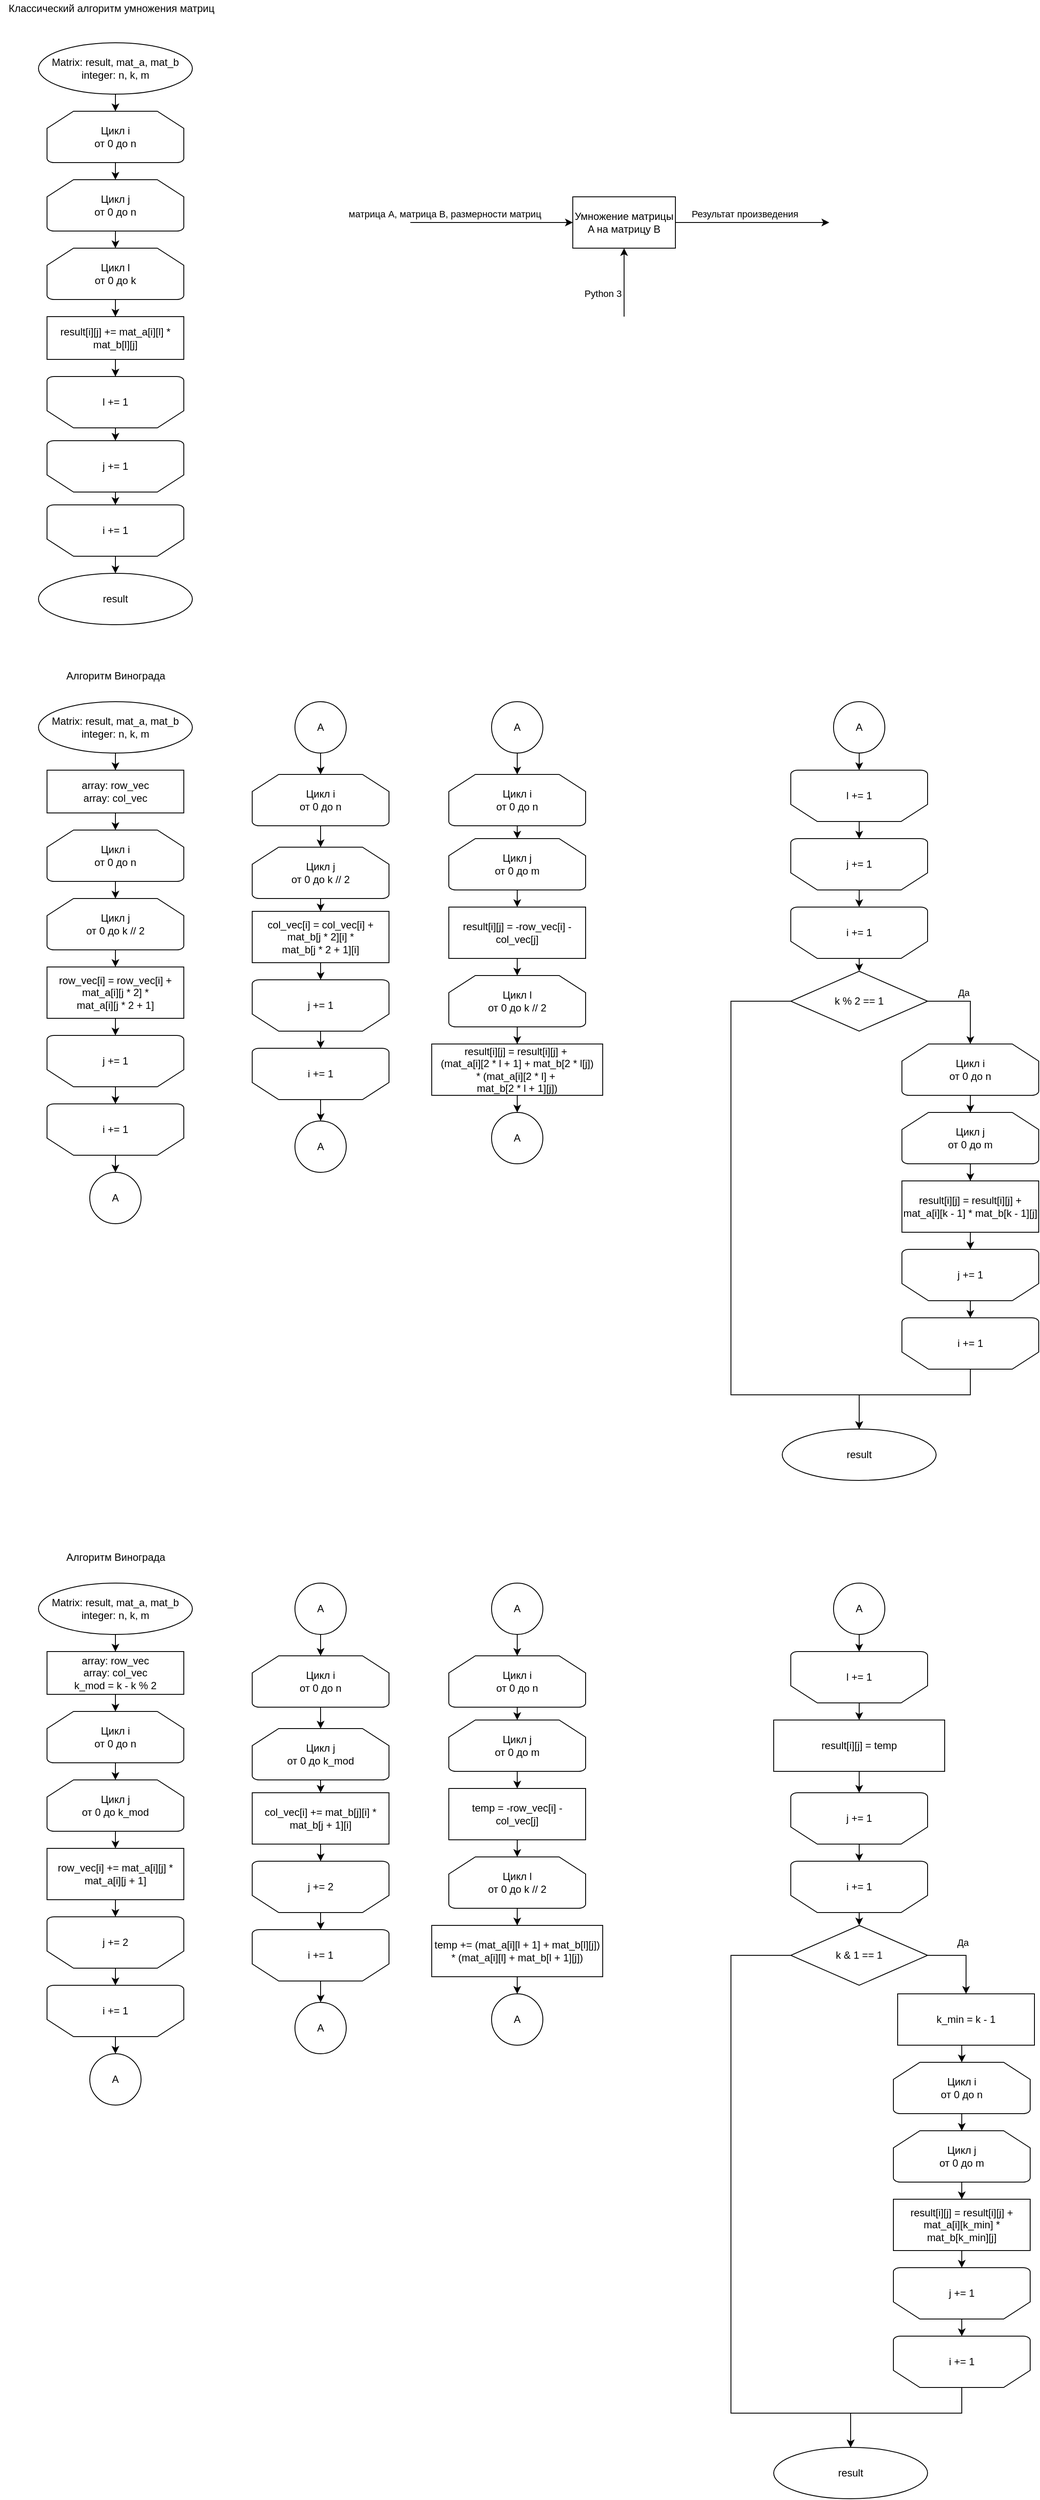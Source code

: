 <mxfile version="14.9.6" type="device"><diagram id="fH0HBRmKc5SlsXEf2OlQ" name="Страница 1"><mxGraphModel dx="1487" dy="696" grid="1" gridSize="10" guides="1" tooltips="1" connect="1" arrows="1" fold="1" page="1" pageScale="1" pageWidth="2000" pageHeight="7500" math="0" shadow="0"><root><mxCell id="0"/><mxCell id="1" parent="0"/><mxCell id="mLA2JFkDccBZMxdn4q4g-1" value="Классический алгоритм умножения матриц&lt;br&gt;" style="text;html=1;align=center;verticalAlign=middle;resizable=0;points=[];autosize=1;strokeColor=none;" parent="1" vertex="1"><mxGeometry x="70" y="70" width="260" height="20" as="geometry"/></mxCell><mxCell id="mLA2JFkDccBZMxdn4q4g-14" style="edgeStyle=orthogonalEdgeStyle;rounded=0;orthogonalLoop=1;jettySize=auto;html=1;exitX=0.5;exitY=1;exitDx=0;exitDy=0;exitPerimeter=0;entryX=0.5;entryY=0;entryDx=0;entryDy=0;entryPerimeter=0;" parent="1" source="mLA2JFkDccBZMxdn4q4g-2" target="mLA2JFkDccBZMxdn4q4g-5" edge="1"><mxGeometry relative="1" as="geometry"/></mxCell><mxCell id="mLA2JFkDccBZMxdn4q4g-2" value="Matrix: result, mat_a, mat_b&lt;br&gt;integer: n, k, m" style="strokeWidth=1;html=1;shape=mxgraph.flowchart.start_1;whiteSpace=wrap;" parent="1" vertex="1"><mxGeometry x="115" y="120" width="180" height="60" as="geometry"/></mxCell><mxCell id="mLA2JFkDccBZMxdn4q4g-15" style="edgeStyle=orthogonalEdgeStyle;rounded=0;orthogonalLoop=1;jettySize=auto;html=1;exitX=0.5;exitY=1;exitDx=0;exitDy=0;exitPerimeter=0;entryX=0.5;entryY=0;entryDx=0;entryDy=0;entryPerimeter=0;" parent="1" source="mLA2JFkDccBZMxdn4q4g-5" target="mLA2JFkDccBZMxdn4q4g-8" edge="1"><mxGeometry relative="1" as="geometry"/></mxCell><mxCell id="mLA2JFkDccBZMxdn4q4g-5" value="Цикл i&lt;br&gt;от 0 до n" style="strokeWidth=1;html=1;shape=mxgraph.flowchart.loop_limit;whiteSpace=wrap;" parent="1" vertex="1"><mxGeometry x="125" y="200" width="160" height="60" as="geometry"/></mxCell><mxCell id="mLA2JFkDccBZMxdn4q4g-26" style="edgeStyle=orthogonalEdgeStyle;rounded=0;orthogonalLoop=1;jettySize=auto;html=1;exitX=0.5;exitY=0;exitDx=0;exitDy=0;exitPerimeter=0;entryX=0.5;entryY=0;entryDx=0;entryDy=0;entryPerimeter=0;" parent="1" source="mLA2JFkDccBZMxdn4q4g-6" target="mLA2JFkDccBZMxdn4q4g-25" edge="1"><mxGeometry relative="1" as="geometry"/></mxCell><mxCell id="mLA2JFkDccBZMxdn4q4g-6" value="i += 1" style="strokeWidth=1;html=1;shape=mxgraph.flowchart.loop_limit;whiteSpace=wrap;direction=west;" parent="1" vertex="1"><mxGeometry x="125" y="660" width="160" height="60" as="geometry"/></mxCell><mxCell id="mLA2JFkDccBZMxdn4q4g-19" style="edgeStyle=orthogonalEdgeStyle;rounded=0;orthogonalLoop=1;jettySize=auto;html=1;exitX=0.5;exitY=1;exitDx=0;exitDy=0;exitPerimeter=0;entryX=0.5;entryY=0;entryDx=0;entryDy=0;entryPerimeter=0;" parent="1" source="mLA2JFkDccBZMxdn4q4g-8" target="mLA2JFkDccBZMxdn4q4g-16" edge="1"><mxGeometry relative="1" as="geometry"/></mxCell><mxCell id="mLA2JFkDccBZMxdn4q4g-8" value="Цикл j&lt;br&gt;от 0 до n" style="strokeWidth=1;html=1;shape=mxgraph.flowchart.loop_limit;whiteSpace=wrap;" parent="1" vertex="1"><mxGeometry x="125" y="280" width="160" height="60" as="geometry"/></mxCell><mxCell id="mLA2JFkDccBZMxdn4q4g-24" style="edgeStyle=orthogonalEdgeStyle;rounded=0;orthogonalLoop=1;jettySize=auto;html=1;exitX=0.5;exitY=0;exitDx=0;exitDy=0;exitPerimeter=0;entryX=0.5;entryY=1;entryDx=0;entryDy=0;entryPerimeter=0;" parent="1" source="mLA2JFkDccBZMxdn4q4g-9" target="mLA2JFkDccBZMxdn4q4g-6" edge="1"><mxGeometry relative="1" as="geometry"/></mxCell><mxCell id="mLA2JFkDccBZMxdn4q4g-9" value="j += 1" style="strokeWidth=1;html=1;shape=mxgraph.flowchart.loop_limit;whiteSpace=wrap;direction=west;" parent="1" vertex="1"><mxGeometry x="125" y="585" width="160" height="60" as="geometry"/></mxCell><mxCell id="mLA2JFkDccBZMxdn4q4g-20" style="edgeStyle=orthogonalEdgeStyle;rounded=0;orthogonalLoop=1;jettySize=auto;html=1;entryX=0.5;entryY=0;entryDx=0;entryDy=0;" parent="1" source="mLA2JFkDccBZMxdn4q4g-16" target="mLA2JFkDccBZMxdn4q4g-17" edge="1"><mxGeometry relative="1" as="geometry"/></mxCell><mxCell id="mLA2JFkDccBZMxdn4q4g-16" value="Цикл l&lt;br&gt;от 0 до k" style="strokeWidth=1;html=1;shape=mxgraph.flowchart.loop_limit;whiteSpace=wrap;" parent="1" vertex="1"><mxGeometry x="125" y="360" width="160" height="60" as="geometry"/></mxCell><mxCell id="mLA2JFkDccBZMxdn4q4g-22" style="edgeStyle=orthogonalEdgeStyle;rounded=0;orthogonalLoop=1;jettySize=auto;html=1;entryX=0.5;entryY=1;entryDx=0;entryDy=0;entryPerimeter=0;" parent="1" source="mLA2JFkDccBZMxdn4q4g-17" target="mLA2JFkDccBZMxdn4q4g-21" edge="1"><mxGeometry relative="1" as="geometry"/></mxCell><mxCell id="mLA2JFkDccBZMxdn4q4g-17" value="result[i][j] += mat_a[i][l] * mat_b[l][j]" style="rounded=0;whiteSpace=wrap;html=1;strokeWidth=1;" parent="1" vertex="1"><mxGeometry x="125" y="440" width="160" height="50" as="geometry"/></mxCell><mxCell id="mLA2JFkDccBZMxdn4q4g-23" style="edgeStyle=orthogonalEdgeStyle;rounded=0;orthogonalLoop=1;jettySize=auto;html=1;exitX=0.5;exitY=0;exitDx=0;exitDy=0;exitPerimeter=0;entryX=0.5;entryY=1;entryDx=0;entryDy=0;entryPerimeter=0;" parent="1" source="mLA2JFkDccBZMxdn4q4g-21" target="mLA2JFkDccBZMxdn4q4g-9" edge="1"><mxGeometry relative="1" as="geometry"/></mxCell><mxCell id="mLA2JFkDccBZMxdn4q4g-21" value="l += 1" style="strokeWidth=1;html=1;shape=mxgraph.flowchart.loop_limit;whiteSpace=wrap;direction=west;" parent="1" vertex="1"><mxGeometry x="125" y="510" width="160" height="60" as="geometry"/></mxCell><mxCell id="mLA2JFkDccBZMxdn4q4g-25" value="result" style="strokeWidth=1;html=1;shape=mxgraph.flowchart.start_1;whiteSpace=wrap;" parent="1" vertex="1"><mxGeometry x="115" y="740" width="180" height="60" as="geometry"/></mxCell><mxCell id="mLA2JFkDccBZMxdn4q4g-27" value="Алгоритм Винограда" style="text;html=1;align=center;verticalAlign=middle;resizable=0;points=[];autosize=1;strokeColor=none;" parent="1" vertex="1"><mxGeometry x="140" y="850" width="130" height="20" as="geometry"/></mxCell><mxCell id="mLA2JFkDccBZMxdn4q4g-31" style="edgeStyle=orthogonalEdgeStyle;rounded=0;orthogonalLoop=1;jettySize=auto;html=1;entryX=0.5;entryY=0;entryDx=0;entryDy=0;" parent="1" source="mLA2JFkDccBZMxdn4q4g-29" target="mLA2JFkDccBZMxdn4q4g-30" edge="1"><mxGeometry relative="1" as="geometry"/></mxCell><mxCell id="mLA2JFkDccBZMxdn4q4g-29" value="Matrix: result, mat_a, mat_b&lt;br&gt;integer: n, k, m" style="strokeWidth=1;html=1;shape=mxgraph.flowchart.start_1;whiteSpace=wrap;" parent="1" vertex="1"><mxGeometry x="115" y="890" width="180" height="60" as="geometry"/></mxCell><mxCell id="mLA2JFkDccBZMxdn4q4g-36" style="edgeStyle=orthogonalEdgeStyle;rounded=0;orthogonalLoop=1;jettySize=auto;html=1;exitX=0.5;exitY=1;exitDx=0;exitDy=0;entryX=0.5;entryY=0;entryDx=0;entryDy=0;entryPerimeter=0;" parent="1" source="mLA2JFkDccBZMxdn4q4g-30" target="mLA2JFkDccBZMxdn4q4g-32" edge="1"><mxGeometry relative="1" as="geometry"/></mxCell><mxCell id="mLA2JFkDccBZMxdn4q4g-30" value="array: row_vec&lt;br&gt;array: col_vec" style="rounded=0;whiteSpace=wrap;html=1;strokeWidth=1;" parent="1" vertex="1"><mxGeometry x="125" y="970" width="160" height="50" as="geometry"/></mxCell><mxCell id="mLA2JFkDccBZMxdn4q4g-37" style="edgeStyle=orthogonalEdgeStyle;rounded=0;orthogonalLoop=1;jettySize=auto;html=1;exitX=0.5;exitY=1;exitDx=0;exitDy=0;exitPerimeter=0;entryX=0.5;entryY=0;entryDx=0;entryDy=0;entryPerimeter=0;" parent="1" source="mLA2JFkDccBZMxdn4q4g-32" target="mLA2JFkDccBZMxdn4q4g-34" edge="1"><mxGeometry relative="1" as="geometry"/></mxCell><mxCell id="mLA2JFkDccBZMxdn4q4g-32" value="Цикл i&lt;br&gt;от 0 до n" style="strokeWidth=1;html=1;shape=mxgraph.flowchart.loop_limit;whiteSpace=wrap;" parent="1" vertex="1"><mxGeometry x="125" y="1040" width="160" height="60" as="geometry"/></mxCell><mxCell id="mLA2JFkDccBZMxdn4q4g-45" style="edgeStyle=orthogonalEdgeStyle;rounded=0;orthogonalLoop=1;jettySize=auto;html=1;exitX=0.5;exitY=0;exitDx=0;exitDy=0;exitPerimeter=0;entryX=0.5;entryY=0;entryDx=0;entryDy=0;" parent="1" source="mLA2JFkDccBZMxdn4q4g-33" target="mLA2JFkDccBZMxdn4q4g-42" edge="1"><mxGeometry relative="1" as="geometry"/></mxCell><mxCell id="mLA2JFkDccBZMxdn4q4g-33" value="i += 1" style="strokeWidth=1;html=1;shape=mxgraph.flowchart.loop_limit;whiteSpace=wrap;direction=west;" parent="1" vertex="1"><mxGeometry x="125" y="1360" width="160" height="60" as="geometry"/></mxCell><mxCell id="mLA2JFkDccBZMxdn4q4g-39" style="edgeStyle=orthogonalEdgeStyle;rounded=0;orthogonalLoop=1;jettySize=auto;html=1;exitX=0.5;exitY=1;exitDx=0;exitDy=0;exitPerimeter=0;entryX=0.5;entryY=0;entryDx=0;entryDy=0;" parent="1" source="mLA2JFkDccBZMxdn4q4g-34" target="mLA2JFkDccBZMxdn4q4g-38" edge="1"><mxGeometry relative="1" as="geometry"/></mxCell><mxCell id="mLA2JFkDccBZMxdn4q4g-34" value="Цикл j&lt;br&gt;от 0 до k // 2" style="strokeWidth=1;html=1;shape=mxgraph.flowchart.loop_limit;whiteSpace=wrap;" parent="1" vertex="1"><mxGeometry x="125" y="1120" width="160" height="60" as="geometry"/></mxCell><mxCell id="mLA2JFkDccBZMxdn4q4g-41" style="edgeStyle=orthogonalEdgeStyle;rounded=0;orthogonalLoop=1;jettySize=auto;html=1;exitX=0.5;exitY=0;exitDx=0;exitDy=0;exitPerimeter=0;entryX=0.5;entryY=1;entryDx=0;entryDy=0;entryPerimeter=0;" parent="1" source="mLA2JFkDccBZMxdn4q4g-35" target="mLA2JFkDccBZMxdn4q4g-33" edge="1"><mxGeometry relative="1" as="geometry"/></mxCell><mxCell id="mLA2JFkDccBZMxdn4q4g-35" value="j += 1" style="strokeWidth=1;html=1;shape=mxgraph.flowchart.loop_limit;whiteSpace=wrap;direction=west;" parent="1" vertex="1"><mxGeometry x="125" y="1280" width="160" height="60" as="geometry"/></mxCell><mxCell id="mLA2JFkDccBZMxdn4q4g-40" style="edgeStyle=orthogonalEdgeStyle;rounded=0;orthogonalLoop=1;jettySize=auto;html=1;exitX=0.5;exitY=1;exitDx=0;exitDy=0;entryX=0.5;entryY=1;entryDx=0;entryDy=0;entryPerimeter=0;" parent="1" source="mLA2JFkDccBZMxdn4q4g-38" target="mLA2JFkDccBZMxdn4q4g-35" edge="1"><mxGeometry relative="1" as="geometry"/></mxCell><mxCell id="mLA2JFkDccBZMxdn4q4g-38" value="&lt;span&gt;row_vec[i] = row_vec[i] + mat_a[i][j * 2] * &lt;br&gt;mat_a[i][j * 2 + 1]&lt;/span&gt;" style="rounded=0;whiteSpace=wrap;html=1;strokeWidth=1;" parent="1" vertex="1"><mxGeometry x="125" y="1200" width="160" height="60" as="geometry"/></mxCell><mxCell id="mLA2JFkDccBZMxdn4q4g-42" value="A" style="ellipse;whiteSpace=wrap;html=1;aspect=fixed;strokeWidth=1;" parent="1" vertex="1"><mxGeometry x="175" y="1440" width="60" height="60" as="geometry"/></mxCell><mxCell id="mLA2JFkDccBZMxdn4q4g-46" style="edgeStyle=orthogonalEdgeStyle;rounded=0;orthogonalLoop=1;jettySize=auto;html=1;exitX=0.5;exitY=1;exitDx=0;exitDy=0;exitPerimeter=0;entryX=0.5;entryY=0;entryDx=0;entryDy=0;entryPerimeter=0;" parent="1" source="mLA2JFkDccBZMxdn4q4g-47" target="mLA2JFkDccBZMxdn4q4g-51" edge="1"><mxGeometry relative="1" as="geometry"/></mxCell><mxCell id="mLA2JFkDccBZMxdn4q4g-47" value="Цикл i&lt;br&gt;от 0 до n" style="strokeWidth=1;html=1;shape=mxgraph.flowchart.loop_limit;whiteSpace=wrap;" parent="1" vertex="1"><mxGeometry x="365" y="975" width="160" height="60" as="geometry"/></mxCell><mxCell id="mLA2JFkDccBZMxdn4q4g-59" style="edgeStyle=orthogonalEdgeStyle;rounded=0;orthogonalLoop=1;jettySize=auto;html=1;exitX=0.5;exitY=0;exitDx=0;exitDy=0;exitPerimeter=0;entryX=0.5;entryY=0;entryDx=0;entryDy=0;" parent="1" source="mLA2JFkDccBZMxdn4q4g-49" target="mLA2JFkDccBZMxdn4q4g-58" edge="1"><mxGeometry relative="1" as="geometry"/></mxCell><mxCell id="mLA2JFkDccBZMxdn4q4g-49" value="i += 1" style="strokeWidth=1;html=1;shape=mxgraph.flowchart.loop_limit;whiteSpace=wrap;direction=west;" parent="1" vertex="1"><mxGeometry x="365" y="1295" width="160" height="60" as="geometry"/></mxCell><mxCell id="mLA2JFkDccBZMxdn4q4g-50" style="edgeStyle=orthogonalEdgeStyle;rounded=0;orthogonalLoop=1;jettySize=auto;html=1;exitX=0.5;exitY=1;exitDx=0;exitDy=0;exitPerimeter=0;entryX=0.5;entryY=0;entryDx=0;entryDy=0;" parent="1" source="mLA2JFkDccBZMxdn4q4g-51" target="mLA2JFkDccBZMxdn4q4g-55" edge="1"><mxGeometry relative="1" as="geometry"/></mxCell><mxCell id="mLA2JFkDccBZMxdn4q4g-51" value="Цикл j&lt;br&gt;от 0 до k // 2" style="strokeWidth=1;html=1;shape=mxgraph.flowchart.loop_limit;whiteSpace=wrap;" parent="1" vertex="1"><mxGeometry x="365" y="1060" width="160" height="60" as="geometry"/></mxCell><mxCell id="mLA2JFkDccBZMxdn4q4g-52" style="edgeStyle=orthogonalEdgeStyle;rounded=0;orthogonalLoop=1;jettySize=auto;html=1;exitX=0.5;exitY=0;exitDx=0;exitDy=0;exitPerimeter=0;entryX=0.5;entryY=1;entryDx=0;entryDy=0;entryPerimeter=0;" parent="1" source="mLA2JFkDccBZMxdn4q4g-53" target="mLA2JFkDccBZMxdn4q4g-49" edge="1"><mxGeometry relative="1" as="geometry"/></mxCell><mxCell id="mLA2JFkDccBZMxdn4q4g-53" value="j += 1" style="strokeWidth=1;html=1;shape=mxgraph.flowchart.loop_limit;whiteSpace=wrap;direction=west;" parent="1" vertex="1"><mxGeometry x="365" y="1215" width="160" height="60" as="geometry"/></mxCell><mxCell id="mLA2JFkDccBZMxdn4q4g-54" style="edgeStyle=orthogonalEdgeStyle;rounded=0;orthogonalLoop=1;jettySize=auto;html=1;exitX=0.5;exitY=1;exitDx=0;exitDy=0;entryX=0.5;entryY=1;entryDx=0;entryDy=0;entryPerimeter=0;" parent="1" source="mLA2JFkDccBZMxdn4q4g-55" target="mLA2JFkDccBZMxdn4q4g-53" edge="1"><mxGeometry relative="1" as="geometry"/></mxCell><mxCell id="mLA2JFkDccBZMxdn4q4g-55" value="col_vec[i] = col_vec[i] + mat_b[j * 2][i] * &lt;br&gt;mat_b[j * 2 + 1][i]" style="rounded=0;whiteSpace=wrap;html=1;strokeWidth=1;" parent="1" vertex="1"><mxGeometry x="365" y="1135" width="160" height="60" as="geometry"/></mxCell><mxCell id="mLA2JFkDccBZMxdn4q4g-57" style="edgeStyle=orthogonalEdgeStyle;rounded=0;orthogonalLoop=1;jettySize=auto;html=1;exitX=0.5;exitY=1;exitDx=0;exitDy=0;entryX=0.5;entryY=0;entryDx=0;entryDy=0;entryPerimeter=0;" parent="1" source="mLA2JFkDccBZMxdn4q4g-56" target="mLA2JFkDccBZMxdn4q4g-47" edge="1"><mxGeometry relative="1" as="geometry"/></mxCell><mxCell id="mLA2JFkDccBZMxdn4q4g-56" value="A" style="ellipse;whiteSpace=wrap;html=1;aspect=fixed;strokeWidth=1;" parent="1" vertex="1"><mxGeometry x="415" y="890" width="60" height="60" as="geometry"/></mxCell><mxCell id="mLA2JFkDccBZMxdn4q4g-58" value="A" style="ellipse;whiteSpace=wrap;html=1;aspect=fixed;strokeWidth=1;" parent="1" vertex="1"><mxGeometry x="415" y="1380" width="60" height="60" as="geometry"/></mxCell><mxCell id="mLA2JFkDccBZMxdn4q4g-65" style="edgeStyle=orthogonalEdgeStyle;rounded=0;orthogonalLoop=1;jettySize=auto;html=1;exitX=0.5;exitY=1;exitDx=0;exitDy=0;exitPerimeter=0;entryX=0.5;entryY=0;entryDx=0;entryDy=0;entryPerimeter=0;" parent="1" source="mLA2JFkDccBZMxdn4q4g-60" target="mLA2JFkDccBZMxdn4q4g-63" edge="1"><mxGeometry relative="1" as="geometry"/></mxCell><mxCell id="mLA2JFkDccBZMxdn4q4g-60" value="Цикл i&lt;br&gt;от 0 до n" style="strokeWidth=1;html=1;shape=mxgraph.flowchart.loop_limit;whiteSpace=wrap;" parent="1" vertex="1"><mxGeometry x="595" y="975" width="160" height="60" as="geometry"/></mxCell><mxCell id="mLA2JFkDccBZMxdn4q4g-62" style="edgeStyle=orthogonalEdgeStyle;rounded=0;orthogonalLoop=1;jettySize=auto;html=1;exitX=0.5;exitY=1;exitDx=0;exitDy=0;entryX=0.5;entryY=0;entryDx=0;entryDy=0;entryPerimeter=0;" parent="1" source="mLA2JFkDccBZMxdn4q4g-61" target="mLA2JFkDccBZMxdn4q4g-60" edge="1"><mxGeometry relative="1" as="geometry"/></mxCell><mxCell id="mLA2JFkDccBZMxdn4q4g-61" value="A" style="ellipse;whiteSpace=wrap;html=1;aspect=fixed;strokeWidth=1;" parent="1" vertex="1"><mxGeometry x="645" y="890" width="60" height="60" as="geometry"/></mxCell><mxCell id="mLA2JFkDccBZMxdn4q4g-69" style="edgeStyle=orthogonalEdgeStyle;rounded=0;orthogonalLoop=1;jettySize=auto;html=1;exitX=0.5;exitY=1;exitDx=0;exitDy=0;exitPerimeter=0;entryX=0.5;entryY=0;entryDx=0;entryDy=0;" parent="1" source="mLA2JFkDccBZMxdn4q4g-63" target="mLA2JFkDccBZMxdn4q4g-64" edge="1"><mxGeometry relative="1" as="geometry"/></mxCell><mxCell id="mLA2JFkDccBZMxdn4q4g-63" value="Цикл j&lt;br&gt;от 0 до m" style="strokeWidth=1;html=1;shape=mxgraph.flowchart.loop_limit;whiteSpace=wrap;" parent="1" vertex="1"><mxGeometry x="595" y="1050" width="160" height="60" as="geometry"/></mxCell><mxCell id="mLA2JFkDccBZMxdn4q4g-71" style="edgeStyle=orthogonalEdgeStyle;rounded=0;orthogonalLoop=1;jettySize=auto;html=1;exitX=0.5;exitY=1;exitDx=0;exitDy=0;entryX=0.5;entryY=0;entryDx=0;entryDy=0;entryPerimeter=0;" parent="1" source="mLA2JFkDccBZMxdn4q4g-64" target="mLA2JFkDccBZMxdn4q4g-70" edge="1"><mxGeometry relative="1" as="geometry"/></mxCell><mxCell id="mLA2JFkDccBZMxdn4q4g-64" value="result[i][j] = -row_vec[i] - col_vec[j]" style="rounded=0;whiteSpace=wrap;html=1;strokeWidth=1;" parent="1" vertex="1"><mxGeometry x="595" y="1130" width="160" height="60" as="geometry"/></mxCell><mxCell id="mLA2JFkDccBZMxdn4q4g-73" style="edgeStyle=orthogonalEdgeStyle;rounded=0;orthogonalLoop=1;jettySize=auto;html=1;entryX=0.5;entryY=0;entryDx=0;entryDy=0;" parent="1" source="mLA2JFkDccBZMxdn4q4g-70" target="mLA2JFkDccBZMxdn4q4g-72" edge="1"><mxGeometry relative="1" as="geometry"/></mxCell><mxCell id="mLA2JFkDccBZMxdn4q4g-70" value="Цикл l&lt;br&gt;от 0 до k // 2" style="strokeWidth=1;html=1;shape=mxgraph.flowchart.loop_limit;whiteSpace=wrap;" parent="1" vertex="1"><mxGeometry x="595" y="1210" width="160" height="60" as="geometry"/></mxCell><mxCell id="mLA2JFkDccBZMxdn4q4g-75" style="edgeStyle=orthogonalEdgeStyle;rounded=0;orthogonalLoop=1;jettySize=auto;html=1;exitX=0.5;exitY=1;exitDx=0;exitDy=0;entryX=0.5;entryY=0;entryDx=0;entryDy=0;" parent="1" source="mLA2JFkDccBZMxdn4q4g-72" target="mLA2JFkDccBZMxdn4q4g-74" edge="1"><mxGeometry relative="1" as="geometry"/></mxCell><mxCell id="mLA2JFkDccBZMxdn4q4g-72" value="&lt;p style=&quot;margin: 0px&quot;&gt;result[i][j] = result[i][j] +&amp;nbsp;&lt;/p&gt;&lt;p style=&quot;margin: 0px&quot;&gt;(mat_a[i][2 * l + 1] + mat_b[2 * l[j])&lt;/p&gt;&lt;p style=&quot;margin: 0px&quot;&gt;* (mat_a[i][2 * l] +&amp;nbsp;&lt;/p&gt;&lt;p style=&quot;margin: 0px&quot;&gt;mat_b[2 * l + 1][j])&lt;/p&gt;" style="rounded=0;whiteSpace=wrap;html=1;strokeWidth=1;" parent="1" vertex="1"><mxGeometry x="575" y="1290" width="200" height="60" as="geometry"/></mxCell><mxCell id="mLA2JFkDccBZMxdn4q4g-74" value="A" style="ellipse;whiteSpace=wrap;html=1;aspect=fixed;strokeWidth=1;" parent="1" vertex="1"><mxGeometry x="645" y="1370" width="60" height="60" as="geometry"/></mxCell><mxCell id="mLA2JFkDccBZMxdn4q4g-80" style="edgeStyle=orthogonalEdgeStyle;rounded=0;orthogonalLoop=1;jettySize=auto;html=1;exitX=0.5;exitY=1;exitDx=0;exitDy=0;entryX=0.5;entryY=1;entryDx=0;entryDy=0;entryPerimeter=0;" parent="1" source="mLA2JFkDccBZMxdn4q4g-76" target="mLA2JFkDccBZMxdn4q4g-77" edge="1"><mxGeometry relative="1" as="geometry"/></mxCell><mxCell id="mLA2JFkDccBZMxdn4q4g-76" value="A" style="ellipse;whiteSpace=wrap;html=1;aspect=fixed;strokeWidth=1;" parent="1" vertex="1"><mxGeometry x="1045" y="890" width="60" height="60" as="geometry"/></mxCell><mxCell id="mLA2JFkDccBZMxdn4q4g-81" style="edgeStyle=orthogonalEdgeStyle;rounded=0;orthogonalLoop=1;jettySize=auto;html=1;entryX=0.5;entryY=1;entryDx=0;entryDy=0;entryPerimeter=0;" parent="1" source="mLA2JFkDccBZMxdn4q4g-77" target="mLA2JFkDccBZMxdn4q4g-78" edge="1"><mxGeometry relative="1" as="geometry"/></mxCell><mxCell id="mLA2JFkDccBZMxdn4q4g-77" value="l += 1" style="strokeWidth=1;html=1;shape=mxgraph.flowchart.loop_limit;whiteSpace=wrap;direction=west;" parent="1" vertex="1"><mxGeometry x="995" y="970" width="160" height="60" as="geometry"/></mxCell><mxCell id="mLA2JFkDccBZMxdn4q4g-82" style="edgeStyle=orthogonalEdgeStyle;rounded=0;orthogonalLoop=1;jettySize=auto;html=1;exitX=0.5;exitY=0;exitDx=0;exitDy=0;exitPerimeter=0;entryX=0.5;entryY=1;entryDx=0;entryDy=0;entryPerimeter=0;" parent="1" source="mLA2JFkDccBZMxdn4q4g-78" target="mLA2JFkDccBZMxdn4q4g-79" edge="1"><mxGeometry relative="1" as="geometry"/></mxCell><mxCell id="mLA2JFkDccBZMxdn4q4g-78" value="j += 1" style="strokeWidth=1;html=1;shape=mxgraph.flowchart.loop_limit;whiteSpace=wrap;direction=west;" parent="1" vertex="1"><mxGeometry x="995" y="1050" width="160" height="60" as="geometry"/></mxCell><mxCell id="mLA2JFkDccBZMxdn4q4g-86" style="edgeStyle=orthogonalEdgeStyle;rounded=0;orthogonalLoop=1;jettySize=auto;html=1;exitX=0.5;exitY=0;exitDx=0;exitDy=0;exitPerimeter=0;entryX=0.5;entryY=0;entryDx=0;entryDy=0;" parent="1" source="mLA2JFkDccBZMxdn4q4g-79" target="mLA2JFkDccBZMxdn4q4g-85" edge="1"><mxGeometry relative="1" as="geometry"/></mxCell><mxCell id="mLA2JFkDccBZMxdn4q4g-79" value="i += 1" style="strokeWidth=1;html=1;shape=mxgraph.flowchart.loop_limit;whiteSpace=wrap;direction=west;" parent="1" vertex="1"><mxGeometry x="995" y="1130" width="160" height="60" as="geometry"/></mxCell><mxCell id="mLA2JFkDccBZMxdn4q4g-88" style="edgeStyle=orthogonalEdgeStyle;rounded=0;orthogonalLoop=1;jettySize=auto;html=1;exitX=0;exitY=0.5;exitDx=0;exitDy=0;entryX=0.5;entryY=0;entryDx=0;entryDy=0;entryPerimeter=0;" parent="1" source="mLA2JFkDccBZMxdn4q4g-85" target="mLA2JFkDccBZMxdn4q4g-87" edge="1"><mxGeometry relative="1" as="geometry"><Array as="points"><mxPoint x="925" y="1240"/><mxPoint x="925" y="1700"/><mxPoint x="1075" y="1700"/></Array></mxGeometry></mxCell><mxCell id="mLA2JFkDccBZMxdn4q4g-90" style="edgeStyle=orthogonalEdgeStyle;rounded=0;orthogonalLoop=1;jettySize=auto;html=1;entryX=0.5;entryY=0;entryDx=0;entryDy=0;entryPerimeter=0;" parent="1" source="mLA2JFkDccBZMxdn4q4g-85" target="mLA2JFkDccBZMxdn4q4g-89" edge="1"><mxGeometry relative="1" as="geometry"><Array as="points"><mxPoint x="1205" y="1240"/></Array></mxGeometry></mxCell><mxCell id="mLA2JFkDccBZMxdn4q4g-91" value="Да&lt;br&gt;" style="edgeLabel;html=1;align=center;verticalAlign=middle;resizable=0;points=[];" parent="mLA2JFkDccBZMxdn4q4g-90" vertex="1" connectable="0"><mxGeometry x="-0.438" y="-1" relative="1" as="geometry"><mxPoint x="14" y="-11" as="offset"/></mxGeometry></mxCell><mxCell id="mLA2JFkDccBZMxdn4q4g-85" value="k % 2 == 1" style="rhombus;whiteSpace=wrap;html=1;strokeWidth=1;" parent="1" vertex="1"><mxGeometry x="995" y="1205" width="160" height="70" as="geometry"/></mxCell><mxCell id="mLA2JFkDccBZMxdn4q4g-87" value="result" style="strokeWidth=1;html=1;shape=mxgraph.flowchart.start_1;whiteSpace=wrap;" parent="1" vertex="1"><mxGeometry x="985" y="1740" width="180" height="60" as="geometry"/></mxCell><mxCell id="mLA2JFkDccBZMxdn4q4g-94" style="edgeStyle=orthogonalEdgeStyle;rounded=0;orthogonalLoop=1;jettySize=auto;html=1;entryX=0.5;entryY=0;entryDx=0;entryDy=0;entryPerimeter=0;" parent="1" source="mLA2JFkDccBZMxdn4q4g-89" target="mLA2JFkDccBZMxdn4q4g-92" edge="1"><mxGeometry relative="1" as="geometry"/></mxCell><mxCell id="mLA2JFkDccBZMxdn4q4g-89" value="Цикл i&lt;br&gt;от 0 до n" style="strokeWidth=1;html=1;shape=mxgraph.flowchart.loop_limit;whiteSpace=wrap;" parent="1" vertex="1"><mxGeometry x="1125" y="1290" width="160" height="60" as="geometry"/></mxCell><mxCell id="mLA2JFkDccBZMxdn4q4g-95" style="edgeStyle=orthogonalEdgeStyle;rounded=0;orthogonalLoop=1;jettySize=auto;html=1;entryX=0.5;entryY=0;entryDx=0;entryDy=0;" parent="1" source="mLA2JFkDccBZMxdn4q4g-92" target="mLA2JFkDccBZMxdn4q4g-93" edge="1"><mxGeometry relative="1" as="geometry"/></mxCell><mxCell id="mLA2JFkDccBZMxdn4q4g-92" value="Цикл j&lt;br&gt;от 0 до m" style="strokeWidth=1;html=1;shape=mxgraph.flowchart.loop_limit;whiteSpace=wrap;" parent="1" vertex="1"><mxGeometry x="1125" y="1370" width="160" height="60" as="geometry"/></mxCell><mxCell id="mLA2JFkDccBZMxdn4q4g-98" style="edgeStyle=orthogonalEdgeStyle;rounded=0;orthogonalLoop=1;jettySize=auto;html=1;exitX=0.5;exitY=1;exitDx=0;exitDy=0;entryX=0.5;entryY=1;entryDx=0;entryDy=0;entryPerimeter=0;" parent="1" source="mLA2JFkDccBZMxdn4q4g-93" target="mLA2JFkDccBZMxdn4q4g-96" edge="1"><mxGeometry relative="1" as="geometry"/></mxCell><mxCell id="mLA2JFkDccBZMxdn4q4g-93" value="result[i][j] = result[i][j] + mat_a[i][k - 1] * mat_b[k - 1][j]" style="rounded=0;whiteSpace=wrap;html=1;strokeWidth=1;" parent="1" vertex="1"><mxGeometry x="1125" y="1450" width="160" height="60" as="geometry"/></mxCell><mxCell id="mLA2JFkDccBZMxdn4q4g-99" style="edgeStyle=orthogonalEdgeStyle;rounded=0;orthogonalLoop=1;jettySize=auto;html=1;exitX=0.5;exitY=0;exitDx=0;exitDy=0;exitPerimeter=0;entryX=0.5;entryY=1;entryDx=0;entryDy=0;entryPerimeter=0;" parent="1" source="mLA2JFkDccBZMxdn4q4g-96" target="mLA2JFkDccBZMxdn4q4g-97" edge="1"><mxGeometry relative="1" as="geometry"/></mxCell><mxCell id="mLA2JFkDccBZMxdn4q4g-96" value="j += 1" style="strokeWidth=1;html=1;shape=mxgraph.flowchart.loop_limit;whiteSpace=wrap;direction=west;" parent="1" vertex="1"><mxGeometry x="1125" y="1530" width="160" height="60" as="geometry"/></mxCell><mxCell id="mLA2JFkDccBZMxdn4q4g-100" style="edgeStyle=orthogonalEdgeStyle;rounded=0;orthogonalLoop=1;jettySize=auto;html=1;" parent="1" source="mLA2JFkDccBZMxdn4q4g-97" target="mLA2JFkDccBZMxdn4q4g-87" edge="1"><mxGeometry relative="1" as="geometry"><Array as="points"><mxPoint x="1205" y="1700"/><mxPoint x="1075" y="1700"/></Array></mxGeometry></mxCell><mxCell id="mLA2JFkDccBZMxdn4q4g-97" value="i += 1" style="strokeWidth=1;html=1;shape=mxgraph.flowchart.loop_limit;whiteSpace=wrap;direction=west;" parent="1" vertex="1"><mxGeometry x="1125" y="1610" width="160" height="60" as="geometry"/></mxCell><mxCell id="mLA2JFkDccBZMxdn4q4g-101" value="Алгоритм Винограда" style="text;html=1;align=center;verticalAlign=middle;resizable=0;points=[];autosize=1;strokeColor=none;" parent="1" vertex="1"><mxGeometry x="140" y="1880" width="130" height="20" as="geometry"/></mxCell><mxCell id="mLA2JFkDccBZMxdn4q4g-102" style="edgeStyle=orthogonalEdgeStyle;rounded=0;orthogonalLoop=1;jettySize=auto;html=1;entryX=0.5;entryY=0;entryDx=0;entryDy=0;" parent="1" source="mLA2JFkDccBZMxdn4q4g-103" target="mLA2JFkDccBZMxdn4q4g-105" edge="1"><mxGeometry relative="1" as="geometry"/></mxCell><mxCell id="mLA2JFkDccBZMxdn4q4g-103" value="Matrix: result, mat_a, mat_b&lt;br&gt;integer: n, k, m" style="strokeWidth=1;html=1;shape=mxgraph.flowchart.start_1;whiteSpace=wrap;" parent="1" vertex="1"><mxGeometry x="115" y="1920" width="180" height="60" as="geometry"/></mxCell><mxCell id="mLA2JFkDccBZMxdn4q4g-104" style="edgeStyle=orthogonalEdgeStyle;rounded=0;orthogonalLoop=1;jettySize=auto;html=1;exitX=0.5;exitY=1;exitDx=0;exitDy=0;entryX=0.5;entryY=0;entryDx=0;entryDy=0;entryPerimeter=0;" parent="1" source="mLA2JFkDccBZMxdn4q4g-105" target="mLA2JFkDccBZMxdn4q4g-107" edge="1"><mxGeometry relative="1" as="geometry"/></mxCell><mxCell id="mLA2JFkDccBZMxdn4q4g-105" value="array: row_vec&lt;br&gt;array: col_vec&lt;br&gt;k_mod = k - k % 2" style="rounded=0;whiteSpace=wrap;html=1;strokeWidth=1;" parent="1" vertex="1"><mxGeometry x="125" y="2000" width="160" height="50" as="geometry"/></mxCell><mxCell id="mLA2JFkDccBZMxdn4q4g-106" style="edgeStyle=orthogonalEdgeStyle;rounded=0;orthogonalLoop=1;jettySize=auto;html=1;exitX=0.5;exitY=1;exitDx=0;exitDy=0;exitPerimeter=0;entryX=0.5;entryY=0;entryDx=0;entryDy=0;entryPerimeter=0;" parent="1" source="mLA2JFkDccBZMxdn4q4g-107" target="mLA2JFkDccBZMxdn4q4g-111" edge="1"><mxGeometry relative="1" as="geometry"/></mxCell><mxCell id="mLA2JFkDccBZMxdn4q4g-107" value="Цикл i&lt;br&gt;от 0 до n" style="strokeWidth=1;html=1;shape=mxgraph.flowchart.loop_limit;whiteSpace=wrap;" parent="1" vertex="1"><mxGeometry x="125" y="2070" width="160" height="60" as="geometry"/></mxCell><mxCell id="mLA2JFkDccBZMxdn4q4g-108" style="edgeStyle=orthogonalEdgeStyle;rounded=0;orthogonalLoop=1;jettySize=auto;html=1;exitX=0.5;exitY=0;exitDx=0;exitDy=0;exitPerimeter=0;entryX=0.5;entryY=0;entryDx=0;entryDy=0;" parent="1" source="mLA2JFkDccBZMxdn4q4g-109" target="mLA2JFkDccBZMxdn4q4g-116" edge="1"><mxGeometry relative="1" as="geometry"/></mxCell><mxCell id="mLA2JFkDccBZMxdn4q4g-109" value="i += 1" style="strokeWidth=1;html=1;shape=mxgraph.flowchart.loop_limit;whiteSpace=wrap;direction=west;" parent="1" vertex="1"><mxGeometry x="125" y="2390" width="160" height="60" as="geometry"/></mxCell><mxCell id="mLA2JFkDccBZMxdn4q4g-110" style="edgeStyle=orthogonalEdgeStyle;rounded=0;orthogonalLoop=1;jettySize=auto;html=1;exitX=0.5;exitY=1;exitDx=0;exitDy=0;exitPerimeter=0;entryX=0.5;entryY=0;entryDx=0;entryDy=0;" parent="1" source="mLA2JFkDccBZMxdn4q4g-111" target="mLA2JFkDccBZMxdn4q4g-115" edge="1"><mxGeometry relative="1" as="geometry"/></mxCell><mxCell id="mLA2JFkDccBZMxdn4q4g-111" value="Цикл j&lt;br&gt;от 0 до k_mod" style="strokeWidth=1;html=1;shape=mxgraph.flowchart.loop_limit;whiteSpace=wrap;" parent="1" vertex="1"><mxGeometry x="125" y="2150" width="160" height="60" as="geometry"/></mxCell><mxCell id="mLA2JFkDccBZMxdn4q4g-112" style="edgeStyle=orthogonalEdgeStyle;rounded=0;orthogonalLoop=1;jettySize=auto;html=1;exitX=0.5;exitY=0;exitDx=0;exitDy=0;exitPerimeter=0;entryX=0.5;entryY=1;entryDx=0;entryDy=0;entryPerimeter=0;" parent="1" source="mLA2JFkDccBZMxdn4q4g-113" target="mLA2JFkDccBZMxdn4q4g-109" edge="1"><mxGeometry relative="1" as="geometry"/></mxCell><mxCell id="mLA2JFkDccBZMxdn4q4g-113" value="j += 2" style="strokeWidth=1;html=1;shape=mxgraph.flowchart.loop_limit;whiteSpace=wrap;direction=west;" parent="1" vertex="1"><mxGeometry x="125" y="2310" width="160" height="60" as="geometry"/></mxCell><mxCell id="mLA2JFkDccBZMxdn4q4g-114" style="edgeStyle=orthogonalEdgeStyle;rounded=0;orthogonalLoop=1;jettySize=auto;html=1;exitX=0.5;exitY=1;exitDx=0;exitDy=0;entryX=0.5;entryY=1;entryDx=0;entryDy=0;entryPerimeter=0;" parent="1" source="mLA2JFkDccBZMxdn4q4g-115" target="mLA2JFkDccBZMxdn4q4g-113" edge="1"><mxGeometry relative="1" as="geometry"/></mxCell><mxCell id="mLA2JFkDccBZMxdn4q4g-115" value="&lt;p style=&quot;margin: 0px&quot;&gt;row_vec[i] += mat_a[i][j] * mat_a[i][j + 1]&lt;/p&gt;" style="rounded=0;whiteSpace=wrap;html=1;strokeWidth=1;" parent="1" vertex="1"><mxGeometry x="125" y="2230" width="160" height="60" as="geometry"/></mxCell><mxCell id="mLA2JFkDccBZMxdn4q4g-116" value="A" style="ellipse;whiteSpace=wrap;html=1;aspect=fixed;strokeWidth=1;" parent="1" vertex="1"><mxGeometry x="175" y="2470" width="60" height="60" as="geometry"/></mxCell><mxCell id="mLA2JFkDccBZMxdn4q4g-117" style="edgeStyle=orthogonalEdgeStyle;rounded=0;orthogonalLoop=1;jettySize=auto;html=1;exitX=0.5;exitY=1;exitDx=0;exitDy=0;exitPerimeter=0;entryX=0.5;entryY=0;entryDx=0;entryDy=0;entryPerimeter=0;" parent="1" source="mLA2JFkDccBZMxdn4q4g-118" target="mLA2JFkDccBZMxdn4q4g-122" edge="1"><mxGeometry relative="1" as="geometry"/></mxCell><mxCell id="mLA2JFkDccBZMxdn4q4g-118" value="Цикл i&lt;br&gt;от 0 до n" style="strokeWidth=1;html=1;shape=mxgraph.flowchart.loop_limit;whiteSpace=wrap;" parent="1" vertex="1"><mxGeometry x="365" y="2005" width="160" height="60" as="geometry"/></mxCell><mxCell id="mLA2JFkDccBZMxdn4q4g-119" style="edgeStyle=orthogonalEdgeStyle;rounded=0;orthogonalLoop=1;jettySize=auto;html=1;exitX=0.5;exitY=0;exitDx=0;exitDy=0;exitPerimeter=0;entryX=0.5;entryY=0;entryDx=0;entryDy=0;" parent="1" source="mLA2JFkDccBZMxdn4q4g-120" target="mLA2JFkDccBZMxdn4q4g-129" edge="1"><mxGeometry relative="1" as="geometry"/></mxCell><mxCell id="mLA2JFkDccBZMxdn4q4g-120" value="i += 1" style="strokeWidth=1;html=1;shape=mxgraph.flowchart.loop_limit;whiteSpace=wrap;direction=west;" parent="1" vertex="1"><mxGeometry x="365" y="2325" width="160" height="60" as="geometry"/></mxCell><mxCell id="mLA2JFkDccBZMxdn4q4g-121" style="edgeStyle=orthogonalEdgeStyle;rounded=0;orthogonalLoop=1;jettySize=auto;html=1;exitX=0.5;exitY=1;exitDx=0;exitDy=0;exitPerimeter=0;entryX=0.5;entryY=0;entryDx=0;entryDy=0;" parent="1" source="mLA2JFkDccBZMxdn4q4g-122" target="mLA2JFkDccBZMxdn4q4g-126" edge="1"><mxGeometry relative="1" as="geometry"/></mxCell><mxCell id="mLA2JFkDccBZMxdn4q4g-122" value="Цикл j&lt;br&gt;от 0 до k_mod" style="strokeWidth=1;html=1;shape=mxgraph.flowchart.loop_limit;whiteSpace=wrap;" parent="1" vertex="1"><mxGeometry x="365" y="2090" width="160" height="60" as="geometry"/></mxCell><mxCell id="mLA2JFkDccBZMxdn4q4g-123" style="edgeStyle=orthogonalEdgeStyle;rounded=0;orthogonalLoop=1;jettySize=auto;html=1;exitX=0.5;exitY=0;exitDx=0;exitDy=0;exitPerimeter=0;entryX=0.5;entryY=1;entryDx=0;entryDy=0;entryPerimeter=0;" parent="1" source="mLA2JFkDccBZMxdn4q4g-124" target="mLA2JFkDccBZMxdn4q4g-120" edge="1"><mxGeometry relative="1" as="geometry"/></mxCell><mxCell id="mLA2JFkDccBZMxdn4q4g-124" value="j += 2" style="strokeWidth=1;html=1;shape=mxgraph.flowchart.loop_limit;whiteSpace=wrap;direction=west;" parent="1" vertex="1"><mxGeometry x="365" y="2245" width="160" height="60" as="geometry"/></mxCell><mxCell id="mLA2JFkDccBZMxdn4q4g-125" style="edgeStyle=orthogonalEdgeStyle;rounded=0;orthogonalLoop=1;jettySize=auto;html=1;exitX=0.5;exitY=1;exitDx=0;exitDy=0;entryX=0.5;entryY=1;entryDx=0;entryDy=0;entryPerimeter=0;" parent="1" source="mLA2JFkDccBZMxdn4q4g-126" target="mLA2JFkDccBZMxdn4q4g-124" edge="1"><mxGeometry relative="1" as="geometry"/></mxCell><mxCell id="mLA2JFkDccBZMxdn4q4g-126" value="col_vec[i] += mat_b[j][i] * mat_b[j + 1][i]" style="rounded=0;whiteSpace=wrap;html=1;strokeWidth=1;" parent="1" vertex="1"><mxGeometry x="365" y="2165" width="160" height="60" as="geometry"/></mxCell><mxCell id="mLA2JFkDccBZMxdn4q4g-127" style="edgeStyle=orthogonalEdgeStyle;rounded=0;orthogonalLoop=1;jettySize=auto;html=1;exitX=0.5;exitY=1;exitDx=0;exitDy=0;entryX=0.5;entryY=0;entryDx=0;entryDy=0;entryPerimeter=0;" parent="1" source="mLA2JFkDccBZMxdn4q4g-128" target="mLA2JFkDccBZMxdn4q4g-118" edge="1"><mxGeometry relative="1" as="geometry"/></mxCell><mxCell id="mLA2JFkDccBZMxdn4q4g-128" value="A" style="ellipse;whiteSpace=wrap;html=1;aspect=fixed;strokeWidth=1;" parent="1" vertex="1"><mxGeometry x="415" y="1920" width="60" height="60" as="geometry"/></mxCell><mxCell id="mLA2JFkDccBZMxdn4q4g-129" value="A" style="ellipse;whiteSpace=wrap;html=1;aspect=fixed;strokeWidth=1;" parent="1" vertex="1"><mxGeometry x="415" y="2410" width="60" height="60" as="geometry"/></mxCell><mxCell id="mLA2JFkDccBZMxdn4q4g-130" style="edgeStyle=orthogonalEdgeStyle;rounded=0;orthogonalLoop=1;jettySize=auto;html=1;exitX=0.5;exitY=1;exitDx=0;exitDy=0;exitPerimeter=0;entryX=0.5;entryY=0;entryDx=0;entryDy=0;entryPerimeter=0;" parent="1" source="mLA2JFkDccBZMxdn4q4g-131" target="mLA2JFkDccBZMxdn4q4g-135" edge="1"><mxGeometry relative="1" as="geometry"/></mxCell><mxCell id="mLA2JFkDccBZMxdn4q4g-131" value="Цикл i&lt;br&gt;от 0 до n" style="strokeWidth=1;html=1;shape=mxgraph.flowchart.loop_limit;whiteSpace=wrap;" parent="1" vertex="1"><mxGeometry x="595" y="2005" width="160" height="60" as="geometry"/></mxCell><mxCell id="mLA2JFkDccBZMxdn4q4g-132" style="edgeStyle=orthogonalEdgeStyle;rounded=0;orthogonalLoop=1;jettySize=auto;html=1;exitX=0.5;exitY=1;exitDx=0;exitDy=0;entryX=0.5;entryY=0;entryDx=0;entryDy=0;entryPerimeter=0;" parent="1" source="mLA2JFkDccBZMxdn4q4g-133" target="mLA2JFkDccBZMxdn4q4g-131" edge="1"><mxGeometry relative="1" as="geometry"/></mxCell><mxCell id="mLA2JFkDccBZMxdn4q4g-133" value="A" style="ellipse;whiteSpace=wrap;html=1;aspect=fixed;strokeWidth=1;" parent="1" vertex="1"><mxGeometry x="645" y="1920" width="60" height="60" as="geometry"/></mxCell><mxCell id="mLA2JFkDccBZMxdn4q4g-134" style="edgeStyle=orthogonalEdgeStyle;rounded=0;orthogonalLoop=1;jettySize=auto;html=1;exitX=0.5;exitY=1;exitDx=0;exitDy=0;exitPerimeter=0;entryX=0.5;entryY=0;entryDx=0;entryDy=0;" parent="1" source="mLA2JFkDccBZMxdn4q4g-135" target="mLA2JFkDccBZMxdn4q4g-137" edge="1"><mxGeometry relative="1" as="geometry"/></mxCell><mxCell id="mLA2JFkDccBZMxdn4q4g-135" value="Цикл j&lt;br&gt;от 0 до m" style="strokeWidth=1;html=1;shape=mxgraph.flowchart.loop_limit;whiteSpace=wrap;" parent="1" vertex="1"><mxGeometry x="595" y="2080" width="160" height="60" as="geometry"/></mxCell><mxCell id="mLA2JFkDccBZMxdn4q4g-136" style="edgeStyle=orthogonalEdgeStyle;rounded=0;orthogonalLoop=1;jettySize=auto;html=1;exitX=0.5;exitY=1;exitDx=0;exitDy=0;entryX=0.5;entryY=0;entryDx=0;entryDy=0;entryPerimeter=0;" parent="1" source="mLA2JFkDccBZMxdn4q4g-137" target="mLA2JFkDccBZMxdn4q4g-139" edge="1"><mxGeometry relative="1" as="geometry"/></mxCell><mxCell id="mLA2JFkDccBZMxdn4q4g-137" value="temp = -row_vec[i] - col_vec[j]" style="rounded=0;whiteSpace=wrap;html=1;strokeWidth=1;" parent="1" vertex="1"><mxGeometry x="595" y="2160" width="160" height="60" as="geometry"/></mxCell><mxCell id="mLA2JFkDccBZMxdn4q4g-138" style="edgeStyle=orthogonalEdgeStyle;rounded=0;orthogonalLoop=1;jettySize=auto;html=1;entryX=0.5;entryY=0;entryDx=0;entryDy=0;" parent="1" source="mLA2JFkDccBZMxdn4q4g-139" target="mLA2JFkDccBZMxdn4q4g-141" edge="1"><mxGeometry relative="1" as="geometry"/></mxCell><mxCell id="mLA2JFkDccBZMxdn4q4g-139" value="Цикл l&lt;br&gt;от 0 до k // 2" style="strokeWidth=1;html=1;shape=mxgraph.flowchart.loop_limit;whiteSpace=wrap;" parent="1" vertex="1"><mxGeometry x="595" y="2240" width="160" height="60" as="geometry"/></mxCell><mxCell id="mLA2JFkDccBZMxdn4q4g-140" style="edgeStyle=orthogonalEdgeStyle;rounded=0;orthogonalLoop=1;jettySize=auto;html=1;exitX=0.5;exitY=1;exitDx=0;exitDy=0;entryX=0.5;entryY=0;entryDx=0;entryDy=0;" parent="1" source="mLA2JFkDccBZMxdn4q4g-141" target="mLA2JFkDccBZMxdn4q4g-142" edge="1"><mxGeometry relative="1" as="geometry"/></mxCell><mxCell id="mLA2JFkDccBZMxdn4q4g-141" value="&lt;p style=&quot;margin: 0px&quot;&gt;temp += (mat_a[i][l + 1] + mat_b[l][j]) * (mat_a[i][l] + mat_b[l + 1][j])&lt;br&gt;&lt;/p&gt;" style="rounded=0;whiteSpace=wrap;html=1;strokeWidth=1;" parent="1" vertex="1"><mxGeometry x="575" y="2320" width="200" height="60" as="geometry"/></mxCell><mxCell id="mLA2JFkDccBZMxdn4q4g-142" value="A" style="ellipse;whiteSpace=wrap;html=1;aspect=fixed;strokeWidth=1;" parent="1" vertex="1"><mxGeometry x="645" y="2400" width="60" height="60" as="geometry"/></mxCell><mxCell id="mLA2JFkDccBZMxdn4q4g-143" style="edgeStyle=orthogonalEdgeStyle;rounded=0;orthogonalLoop=1;jettySize=auto;html=1;exitX=0.5;exitY=1;exitDx=0;exitDy=0;entryX=0.5;entryY=1;entryDx=0;entryDy=0;entryPerimeter=0;" parent="1" source="mLA2JFkDccBZMxdn4q4g-144" target="mLA2JFkDccBZMxdn4q4g-146" edge="1"><mxGeometry relative="1" as="geometry"/></mxCell><mxCell id="mLA2JFkDccBZMxdn4q4g-144" value="A" style="ellipse;whiteSpace=wrap;html=1;aspect=fixed;strokeWidth=1;" parent="1" vertex="1"><mxGeometry x="1045" y="1920" width="60" height="60" as="geometry"/></mxCell><mxCell id="mLA2JFkDccBZMxdn4q4g-167" style="edgeStyle=orthogonalEdgeStyle;rounded=0;orthogonalLoop=1;jettySize=auto;html=1;exitX=0.5;exitY=0;exitDx=0;exitDy=0;exitPerimeter=0;entryX=0.5;entryY=0;entryDx=0;entryDy=0;" parent="1" source="mLA2JFkDccBZMxdn4q4g-146" target="mLA2JFkDccBZMxdn4q4g-166" edge="1"><mxGeometry relative="1" as="geometry"/></mxCell><mxCell id="mLA2JFkDccBZMxdn4q4g-146" value="l += 1" style="strokeWidth=1;html=1;shape=mxgraph.flowchart.loop_limit;whiteSpace=wrap;direction=west;" parent="1" vertex="1"><mxGeometry x="995" y="2000" width="160" height="60" as="geometry"/></mxCell><mxCell id="mLA2JFkDccBZMxdn4q4g-147" style="edgeStyle=orthogonalEdgeStyle;rounded=0;orthogonalLoop=1;jettySize=auto;html=1;exitX=0.5;exitY=0;exitDx=0;exitDy=0;exitPerimeter=0;entryX=0.5;entryY=1;entryDx=0;entryDy=0;entryPerimeter=0;" parent="1" source="mLA2JFkDccBZMxdn4q4g-148" target="mLA2JFkDccBZMxdn4q4g-150" edge="1"><mxGeometry relative="1" as="geometry"/></mxCell><mxCell id="mLA2JFkDccBZMxdn4q4g-148" value="j += 1" style="strokeWidth=1;html=1;shape=mxgraph.flowchart.loop_limit;whiteSpace=wrap;direction=west;" parent="1" vertex="1"><mxGeometry x="995" y="2165" width="160" height="60" as="geometry"/></mxCell><mxCell id="mLA2JFkDccBZMxdn4q4g-149" style="edgeStyle=orthogonalEdgeStyle;rounded=0;orthogonalLoop=1;jettySize=auto;html=1;exitX=0.5;exitY=0;exitDx=0;exitDy=0;exitPerimeter=0;entryX=0.5;entryY=0;entryDx=0;entryDy=0;" parent="1" source="mLA2JFkDccBZMxdn4q4g-150" target="mLA2JFkDccBZMxdn4q4g-154" edge="1"><mxGeometry relative="1" as="geometry"/></mxCell><mxCell id="mLA2JFkDccBZMxdn4q4g-150" value="i += 1" style="strokeWidth=1;html=1;shape=mxgraph.flowchart.loop_limit;whiteSpace=wrap;direction=west;" parent="1" vertex="1"><mxGeometry x="995" y="2245" width="160" height="60" as="geometry"/></mxCell><mxCell id="mLA2JFkDccBZMxdn4q4g-151" style="edgeStyle=orthogonalEdgeStyle;rounded=0;orthogonalLoop=1;jettySize=auto;html=1;exitX=0;exitY=0.5;exitDx=0;exitDy=0;entryX=0.5;entryY=0;entryDx=0;entryDy=0;entryPerimeter=0;" parent="1" source="mLA2JFkDccBZMxdn4q4g-154" target="mLA2JFkDccBZMxdn4q4g-155" edge="1"><mxGeometry relative="1" as="geometry"><Array as="points"><mxPoint x="925" y="2355"/><mxPoint x="925" y="2890"/><mxPoint x="1065" y="2890"/></Array></mxGeometry></mxCell><mxCell id="mLA2JFkDccBZMxdn4q4g-170" style="edgeStyle=orthogonalEdgeStyle;rounded=0;orthogonalLoop=1;jettySize=auto;html=1;entryX=0.5;entryY=0;entryDx=0;entryDy=0;" parent="1" source="mLA2JFkDccBZMxdn4q4g-154" target="mLA2JFkDccBZMxdn4q4g-169" edge="1"><mxGeometry relative="1" as="geometry"><Array as="points"><mxPoint x="1200" y="2355"/></Array></mxGeometry></mxCell><mxCell id="mLA2JFkDccBZMxdn4q4g-171" value="Да&lt;br&gt;" style="edgeLabel;html=1;align=center;verticalAlign=middle;resizable=0;points=[];" parent="mLA2JFkDccBZMxdn4q4g-170" vertex="1" connectable="0"><mxGeometry x="-0.216" y="2" relative="1" as="geometry"><mxPoint x="5" y="-13" as="offset"/></mxGeometry></mxCell><mxCell id="mLA2JFkDccBZMxdn4q4g-154" value="k &amp;amp; 1 == 1" style="rhombus;whiteSpace=wrap;html=1;strokeWidth=1;" parent="1" vertex="1"><mxGeometry x="995" y="2320" width="160" height="70" as="geometry"/></mxCell><mxCell id="mLA2JFkDccBZMxdn4q4g-155" value="result" style="strokeWidth=1;html=1;shape=mxgraph.flowchart.start_1;whiteSpace=wrap;" parent="1" vertex="1"><mxGeometry x="975" y="2930" width="180" height="60" as="geometry"/></mxCell><mxCell id="mLA2JFkDccBZMxdn4q4g-156" style="edgeStyle=orthogonalEdgeStyle;rounded=0;orthogonalLoop=1;jettySize=auto;html=1;entryX=0.5;entryY=0;entryDx=0;entryDy=0;entryPerimeter=0;" parent="1" source="mLA2JFkDccBZMxdn4q4g-157" target="mLA2JFkDccBZMxdn4q4g-159" edge="1"><mxGeometry relative="1" as="geometry"/></mxCell><mxCell id="mLA2JFkDccBZMxdn4q4g-157" value="Цикл i&lt;br&gt;от 0 до n" style="strokeWidth=1;html=1;shape=mxgraph.flowchart.loop_limit;whiteSpace=wrap;" parent="1" vertex="1"><mxGeometry x="1115" y="2480" width="160" height="60" as="geometry"/></mxCell><mxCell id="mLA2JFkDccBZMxdn4q4g-158" style="edgeStyle=orthogonalEdgeStyle;rounded=0;orthogonalLoop=1;jettySize=auto;html=1;entryX=0.5;entryY=0;entryDx=0;entryDy=0;" parent="1" source="mLA2JFkDccBZMxdn4q4g-159" target="mLA2JFkDccBZMxdn4q4g-161" edge="1"><mxGeometry relative="1" as="geometry"/></mxCell><mxCell id="mLA2JFkDccBZMxdn4q4g-159" value="Цикл j&lt;br&gt;от 0 до m" style="strokeWidth=1;html=1;shape=mxgraph.flowchart.loop_limit;whiteSpace=wrap;" parent="1" vertex="1"><mxGeometry x="1115" y="2560" width="160" height="60" as="geometry"/></mxCell><mxCell id="mLA2JFkDccBZMxdn4q4g-160" style="edgeStyle=orthogonalEdgeStyle;rounded=0;orthogonalLoop=1;jettySize=auto;html=1;exitX=0.5;exitY=1;exitDx=0;exitDy=0;entryX=0.5;entryY=1;entryDx=0;entryDy=0;entryPerimeter=0;" parent="1" source="mLA2JFkDccBZMxdn4q4g-161" target="mLA2JFkDccBZMxdn4q4g-163" edge="1"><mxGeometry relative="1" as="geometry"/></mxCell><mxCell id="mLA2JFkDccBZMxdn4q4g-161" value="result[i][j] = result[i][j] + mat_a[i][k_min] * mat_b[k_min][j]" style="rounded=0;whiteSpace=wrap;html=1;strokeWidth=1;" parent="1" vertex="1"><mxGeometry x="1115" y="2640" width="160" height="60" as="geometry"/></mxCell><mxCell id="mLA2JFkDccBZMxdn4q4g-162" style="edgeStyle=orthogonalEdgeStyle;rounded=0;orthogonalLoop=1;jettySize=auto;html=1;exitX=0.5;exitY=0;exitDx=0;exitDy=0;exitPerimeter=0;entryX=0.5;entryY=1;entryDx=0;entryDy=0;entryPerimeter=0;" parent="1" source="mLA2JFkDccBZMxdn4q4g-163" target="mLA2JFkDccBZMxdn4q4g-165" edge="1"><mxGeometry relative="1" as="geometry"/></mxCell><mxCell id="mLA2JFkDccBZMxdn4q4g-163" value="j += 1" style="strokeWidth=1;html=1;shape=mxgraph.flowchart.loop_limit;whiteSpace=wrap;direction=west;" parent="1" vertex="1"><mxGeometry x="1115" y="2720" width="160" height="60" as="geometry"/></mxCell><mxCell id="mLA2JFkDccBZMxdn4q4g-164" style="edgeStyle=orthogonalEdgeStyle;rounded=0;orthogonalLoop=1;jettySize=auto;html=1;" parent="1" source="mLA2JFkDccBZMxdn4q4g-165" target="mLA2JFkDccBZMxdn4q4g-155" edge="1"><mxGeometry relative="1" as="geometry"><Array as="points"><mxPoint x="1195" y="2890"/><mxPoint x="1065" y="2890"/></Array></mxGeometry></mxCell><mxCell id="mLA2JFkDccBZMxdn4q4g-165" value="i += 1" style="strokeWidth=1;html=1;shape=mxgraph.flowchart.loop_limit;whiteSpace=wrap;direction=west;" parent="1" vertex="1"><mxGeometry x="1115" y="2800" width="160" height="60" as="geometry"/></mxCell><mxCell id="mLA2JFkDccBZMxdn4q4g-168" style="edgeStyle=orthogonalEdgeStyle;rounded=0;orthogonalLoop=1;jettySize=auto;html=1;exitX=0.5;exitY=1;exitDx=0;exitDy=0;entryX=0.5;entryY=1;entryDx=0;entryDy=0;entryPerimeter=0;" parent="1" source="mLA2JFkDccBZMxdn4q4g-166" target="mLA2JFkDccBZMxdn4q4g-148" edge="1"><mxGeometry relative="1" as="geometry"/></mxCell><mxCell id="mLA2JFkDccBZMxdn4q4g-166" value="&lt;p style=&quot;margin: 0px&quot;&gt;result[i][j] = temp&lt;br&gt;&lt;/p&gt;" style="rounded=0;whiteSpace=wrap;html=1;strokeWidth=1;" parent="1" vertex="1"><mxGeometry x="975" y="2080" width="200" height="60" as="geometry"/></mxCell><mxCell id="mLA2JFkDccBZMxdn4q4g-172" style="edgeStyle=orthogonalEdgeStyle;rounded=0;orthogonalLoop=1;jettySize=auto;html=1;exitX=0.5;exitY=1;exitDx=0;exitDy=0;entryX=0.5;entryY=0;entryDx=0;entryDy=0;entryPerimeter=0;" parent="1" source="mLA2JFkDccBZMxdn4q4g-169" target="mLA2JFkDccBZMxdn4q4g-157" edge="1"><mxGeometry relative="1" as="geometry"/></mxCell><mxCell id="mLA2JFkDccBZMxdn4q4g-169" value="&lt;p style=&quot;margin: 0px&quot;&gt; k_min = k - 1&lt;br&gt;&lt;/p&gt;" style="rounded=0;whiteSpace=wrap;html=1;strokeWidth=1;" parent="1" vertex="1"><mxGeometry x="1120" y="2400" width="160" height="60" as="geometry"/></mxCell><mxCell id="9Jeo3THALoIfppSIia8V-6" style="edgeStyle=orthogonalEdgeStyle;rounded=0;orthogonalLoop=1;jettySize=auto;html=1;" edge="1" parent="1" source="9Jeo3THALoIfppSIia8V-1"><mxGeometry relative="1" as="geometry"><mxPoint x="1040.0" y="330" as="targetPoint"/></mxGeometry></mxCell><mxCell id="9Jeo3THALoIfppSIia8V-7" value="Результат произведения" style="edgeLabel;html=1;align=center;verticalAlign=middle;resizable=0;points=[];" vertex="1" connectable="0" parent="9Jeo3THALoIfppSIia8V-6"><mxGeometry x="-0.261" relative="1" as="geometry"><mxPoint x="14" y="-10" as="offset"/></mxGeometry></mxCell><mxCell id="9Jeo3THALoIfppSIia8V-1" value="Умножение матрицы A на матрицу B" style="rounded=0;whiteSpace=wrap;html=1;" vertex="1" parent="1"><mxGeometry x="740" y="300" width="120" height="60" as="geometry"/></mxCell><mxCell id="9Jeo3THALoIfppSIia8V-2" value="" style="endArrow=classic;html=1;entryX=0;entryY=0.5;entryDx=0;entryDy=0;" edge="1" parent="1" target="9Jeo3THALoIfppSIia8V-1"><mxGeometry width="50" height="50" relative="1" as="geometry"><mxPoint x="550" y="330" as="sourcePoint"/><mxPoint x="490" y="320" as="targetPoint"/></mxGeometry></mxCell><mxCell id="9Jeo3THALoIfppSIia8V-3" value="матрица A, матрица B, размерности матриц" style="edgeLabel;html=1;align=center;verticalAlign=middle;resizable=0;points=[];" vertex="1" connectable="0" parent="9Jeo3THALoIfppSIia8V-2"><mxGeometry x="-0.508" y="2" relative="1" as="geometry"><mxPoint x="-7" y="-8" as="offset"/></mxGeometry></mxCell><mxCell id="9Jeo3THALoIfppSIia8V-4" value="" style="endArrow=classic;html=1;entryX=0.5;entryY=1;entryDx=0;entryDy=0;" edge="1" parent="1" target="9Jeo3THALoIfppSIia8V-1"><mxGeometry width="50" height="50" relative="1" as="geometry"><mxPoint x="800" y="440" as="sourcePoint"/><mxPoint x="810" y="430" as="targetPoint"/></mxGeometry></mxCell><mxCell id="9Jeo3THALoIfppSIia8V-5" value="Python 3" style="edgeLabel;html=1;align=center;verticalAlign=middle;resizable=0;points=[];" vertex="1" connectable="0" parent="9Jeo3THALoIfppSIia8V-4"><mxGeometry x="-0.508" y="2" relative="1" as="geometry"><mxPoint x="-23" y="-8" as="offset"/></mxGeometry></mxCell></root></mxGraphModel></diagram></mxfile>